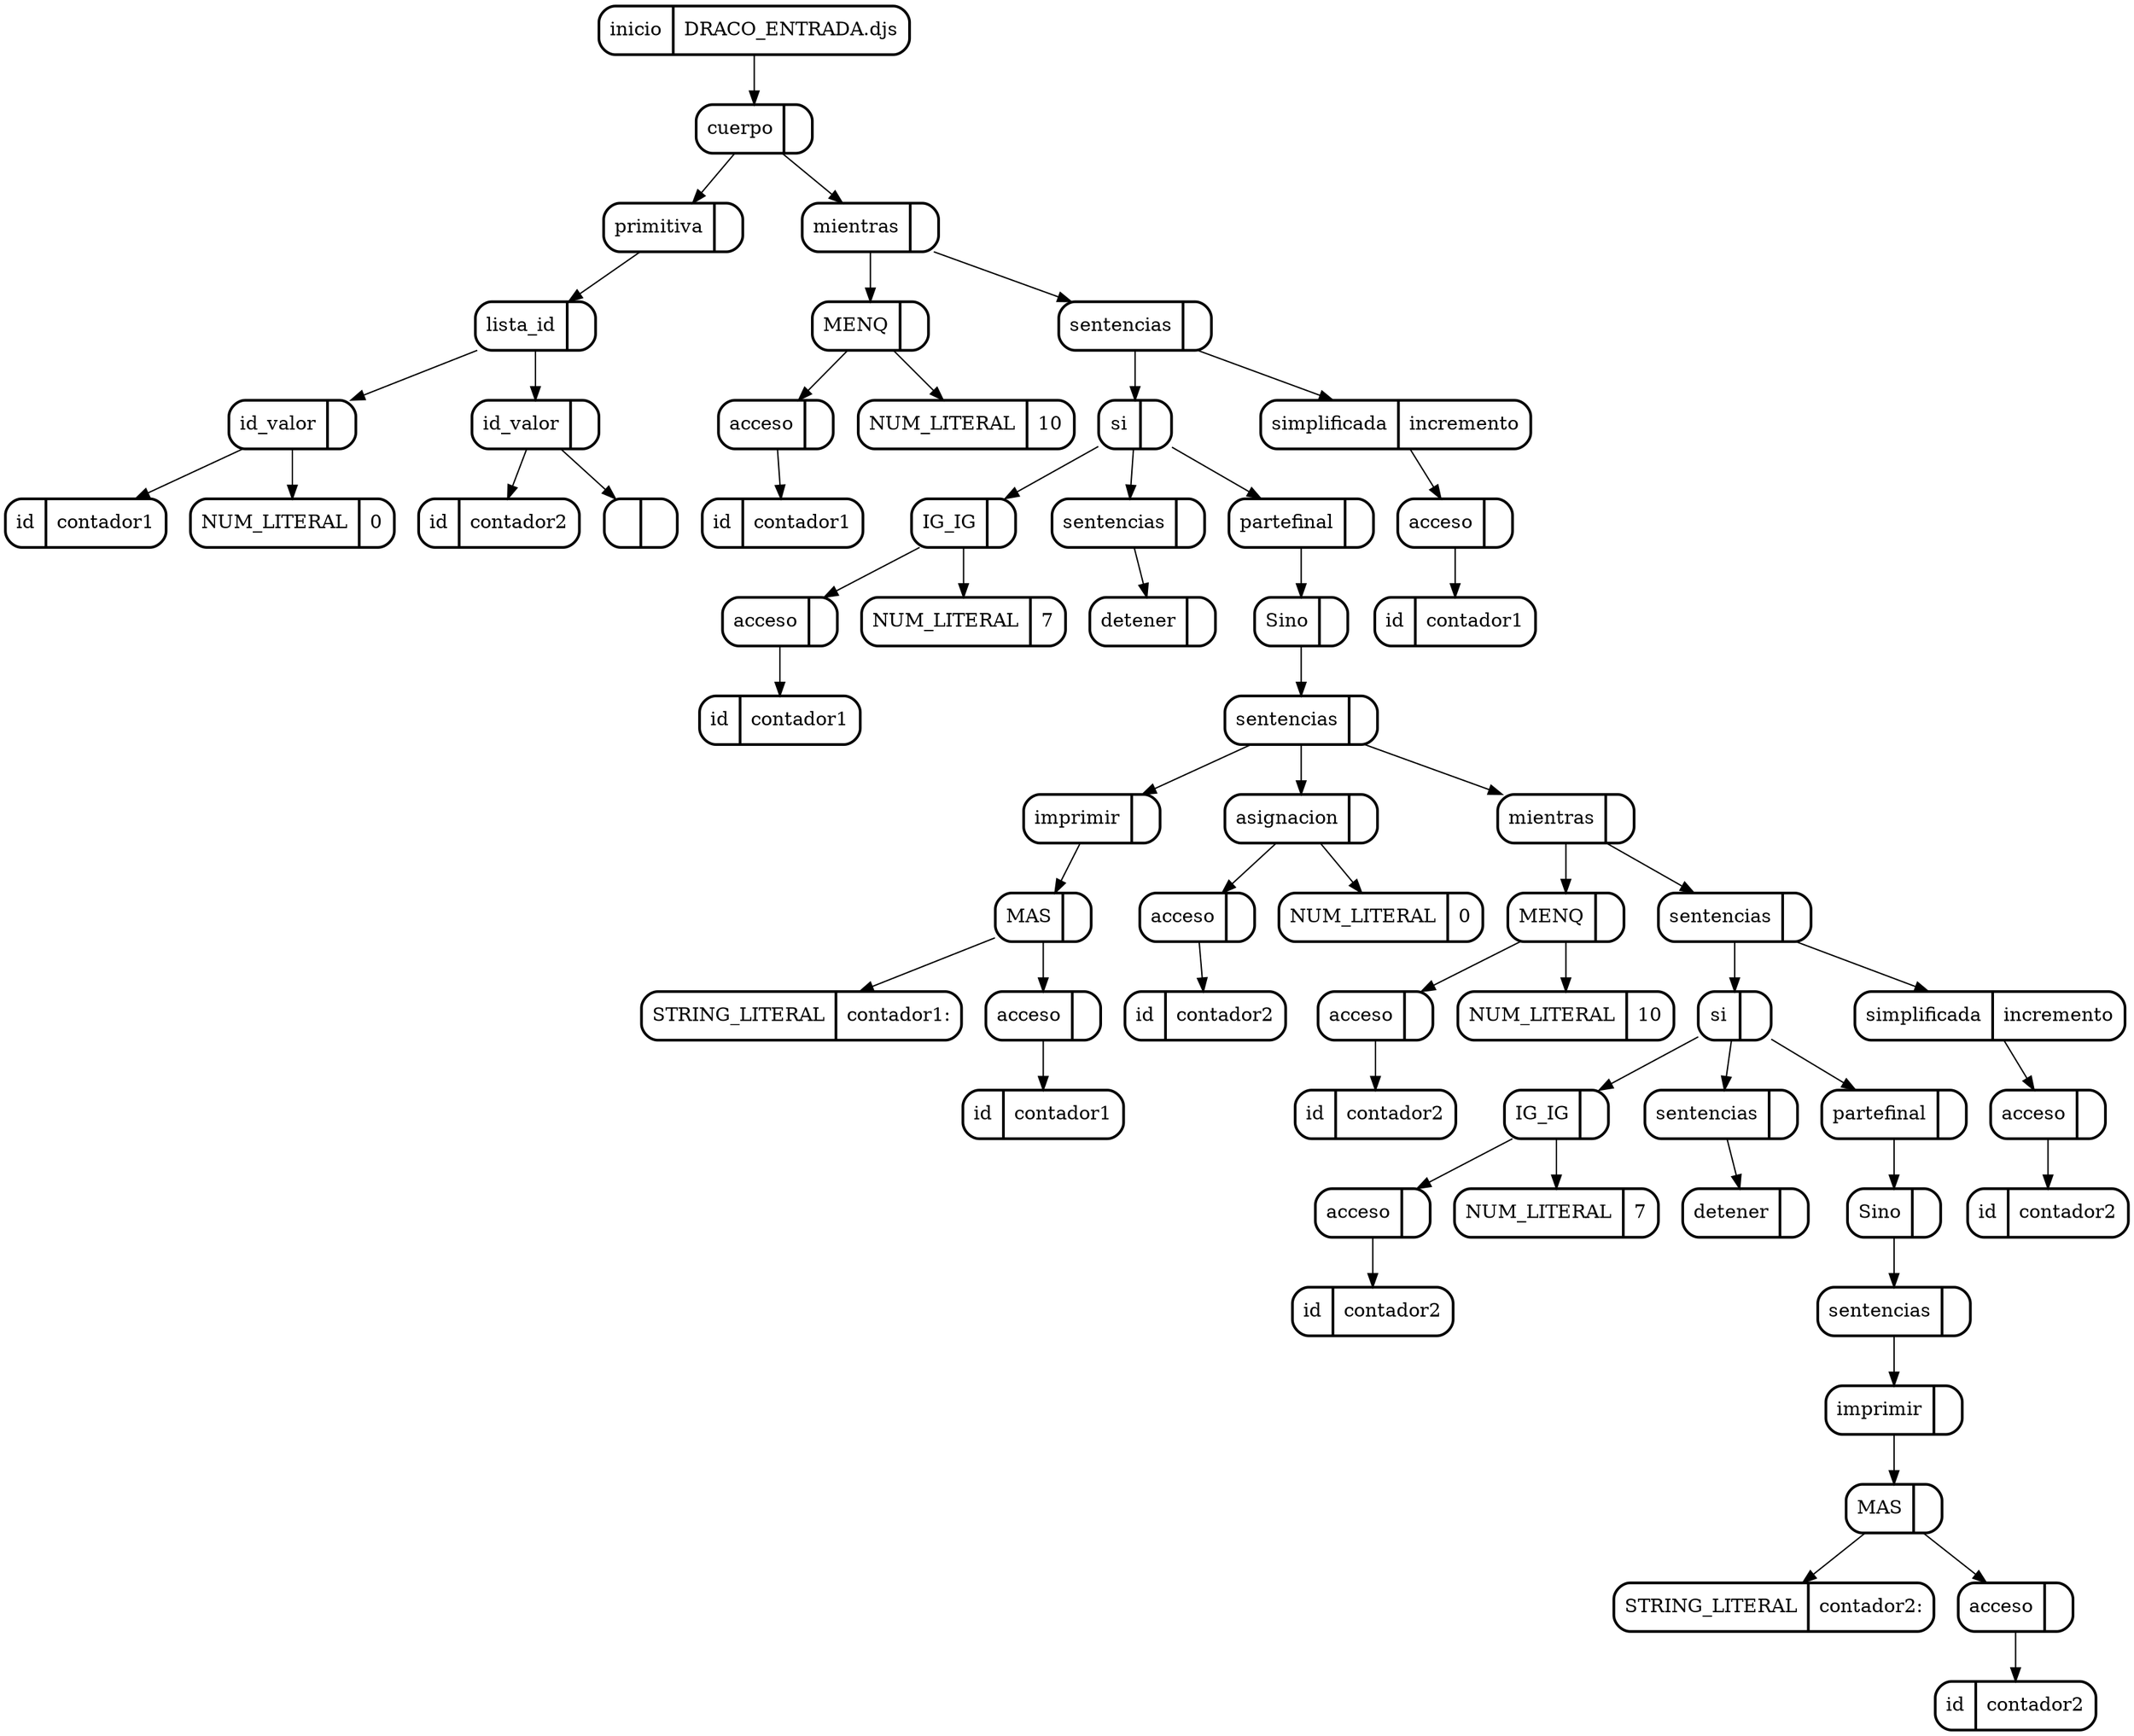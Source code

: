 digraph G {
node[shape=Mrecord]
62[label="inicio | DRACO_ENTRADA.djs",style=bold]
9[label="cuerpo | ",style=bold]
{62}->{9}
8[label="primitiva | ",style=bold]
{9}->{8}
4[label="lista_id | ",style=bold]
{8}->{4}
2[label="id_valor | ",style=bold]
{4}->{2}
3[label="id | contador1",style=bold]
{2}->{3}
1[label="NUM_LITERAL | 0",style=bold]
{2}->{1}
6[label="id_valor | ",style=bold]
{4}->{6}
7[label="id | contador2",style=bold]
{6}->{7}
5[label=" | ",style=bold]
{6}->{5}
61[label="mientras | ",style=bold]
{9}->{61}
13[label="MENQ | ",style=bold]
{61}->{13}
11[label="acceso | ",style=bold]
{13}->{11}
10[label="id | contador1",style=bold]
{11}->{10}
12[label="NUM_LITERAL | 10",style=bold]
{13}->{12}
57[label="sentencias | ",style=bold]
{61}->{57}
56[label="si | ",style=bold]
{57}->{56}
17[label="IG_IG | ",style=bold]
{56}->{17}
15[label="acceso | ",style=bold]
{17}->{15}
14[label="id | contador1",style=bold]
{15}->{14}
16[label="NUM_LITERAL | 7",style=bold]
{17}->{16}
19[label="sentencias | ",style=bold]
{56}->{19}
18[label="detener | ",style=bold]
{19}->{18}
55[label="partefinal | ",style=bold]
{56}->{55}
54[label="Sino | ",style=bold]
{55}->{54}
25[label="sentencias | ",style=bold]
{54}->{25}
24[label="imprimir | ",style=bold]
{25}->{24}
23[label="MAS | ",style=bold]
{24}->{23}
20[label="STRING_LITERAL | contador1:",style=bold]
{23}->{20}
22[label="acceso | ",style=bold]
{23}->{22}
21[label="id | contador1",style=bold]
{22}->{21}
29[label="asignacion | ",style=bold]
{25}->{29}
27[label="acceso | ",style=bold]
{29}->{27}
26[label="id | contador2",style=bold]
{27}->{26}
28[label="NUM_LITERAL | 0",style=bold]
{29}->{28}
53[label="mientras | ",style=bold]
{25}->{53}
33[label="MENQ | ",style=bold]
{53}->{33}
31[label="acceso | ",style=bold]
{33}->{31}
30[label="id | contador2",style=bold]
{31}->{30}
32[label="NUM_LITERAL | 10",style=bold]
{33}->{32}
49[label="sentencias | ",style=bold]
{53}->{49}
48[label="si | ",style=bold]
{49}->{48}
37[label="IG_IG | ",style=bold]
{48}->{37}
35[label="acceso | ",style=bold]
{37}->{35}
34[label="id | contador2",style=bold]
{35}->{34}
36[label="NUM_LITERAL | 7",style=bold]
{37}->{36}
39[label="sentencias | ",style=bold]
{48}->{39}
38[label="detener | ",style=bold]
{39}->{38}
47[label="partefinal | ",style=bold]
{48}->{47}
46[label="Sino | ",style=bold]
{47}->{46}
45[label="sentencias | ",style=bold]
{46}->{45}
44[label="imprimir | ",style=bold]
{45}->{44}
43[label="MAS | ",style=bold]
{44}->{43}
40[label="STRING_LITERAL | contador2:",style=bold]
{43}->{40}
42[label="acceso | ",style=bold]
{43}->{42}
41[label="id | contador2",style=bold]
{42}->{41}
52[label="simplificada | incremento",style=bold]
{49}->{52}
51[label="acceso | ",style=bold]
{52}->{51}
50[label="id | contador2",style=bold]
{51}->{50}
60[label="simplificada | incremento",style=bold]
{57}->{60}
59[label="acceso | ",style=bold]
{60}->{59}
58[label="id | contador1",style=bold]
{59}->{58}

}